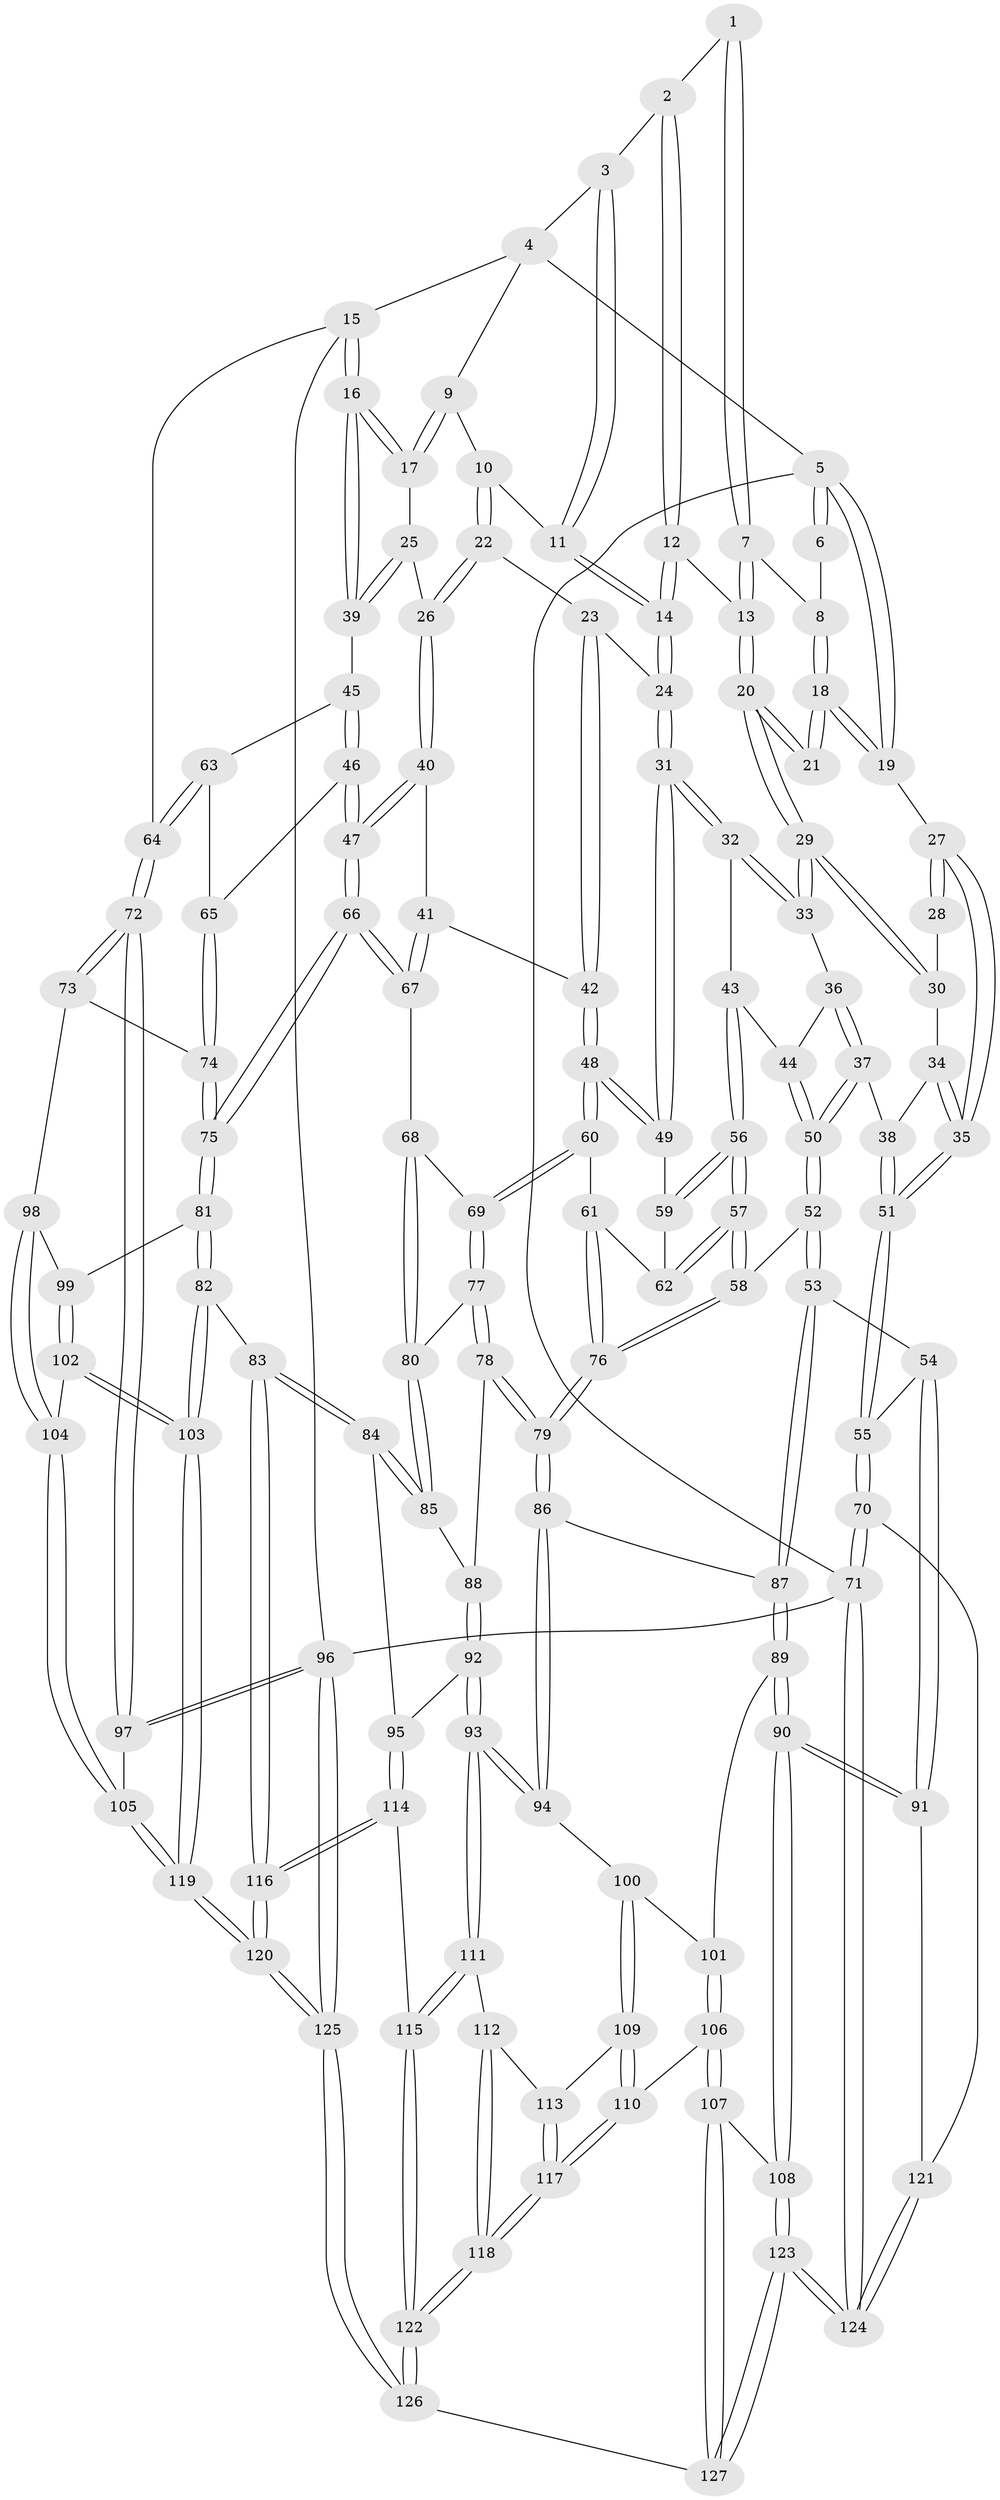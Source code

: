 // Generated by graph-tools (version 1.1) at 2025/51/03/09/25 03:51:06]
// undirected, 127 vertices, 314 edges
graph export_dot {
graph [start="1"]
  node [color=gray90,style=filled];
  1 [pos="+0.2928857021393316+0"];
  2 [pos="+0.412608557180776+0"];
  3 [pos="+0.4863678287652073+0"];
  4 [pos="+0.8045597188536251+0"];
  5 [pos="+0+0"];
  6 [pos="+0.12876984348907392+0"];
  7 [pos="+0.22371711353143567+0.1046333065876205"];
  8 [pos="+0.15342038554648094+0.08349533821390924"];
  9 [pos="+0.794782569069839+0.024246912455386887"];
  10 [pos="+0.6628449390151125+0.13725739060225745"];
  11 [pos="+0.5934839063969871+0.07119204684728837"];
  12 [pos="+0.3621701329477627+0.15707310412639358"];
  13 [pos="+0.27413205772695814+0.1502889376257742"];
  14 [pos="+0.39677954218275496+0.21879253727437867"];
  15 [pos="+1+0.0995911318187742"];
  16 [pos="+1+0.10603411126228979"];
  17 [pos="+0.928500833166513+0.15765328383713303"];
  18 [pos="+0.11678891846057989+0.12337665674643539"];
  19 [pos="+0+0"];
  20 [pos="+0.15406319553289577+0.22914419025320518"];
  21 [pos="+0.12327676856388549+0.18868375031231419"];
  22 [pos="+0.6726971577177161+0.23912773983596844"];
  23 [pos="+0.5998722864797165+0.25071157045676645"];
  24 [pos="+0.4034139395060178+0.24513841204208445"];
  25 [pos="+0.8311566761172962+0.25274691577619834"];
  26 [pos="+0.6805008061495196+0.24706261550567774"];
  27 [pos="+0+0.08044134875543277"];
  28 [pos="+0.04466890570974973+0.1968320151616595"];
  29 [pos="+0.15366642511513082+0.27539219168718787"];
  30 [pos="+0.054820641333155964+0.28488515880820464"];
  31 [pos="+0.380442887701104+0.3119429756362725"];
  32 [pos="+0.24033680942321445+0.3214765378893885"];
  33 [pos="+0.16420683303758987+0.294192213102422"];
  34 [pos="+0.015410517848768285+0.30060009988907077"];
  35 [pos="+0+0.1967556386692322"];
  36 [pos="+0.16092429024287738+0.30085546170412214"];
  37 [pos="+0.07031545669665577+0.39267245241455484"];
  38 [pos="+0.05541789886204624+0.3915632120926734"];
  39 [pos="+0.871751851364715+0.3528888715918454"];
  40 [pos="+0.6714843942085892+0.43252552726993515"];
  41 [pos="+0.5556760388779977+0.45522110642736874"];
  42 [pos="+0.4989145023366444+0.44839026012932426"];
  43 [pos="+0.21785358056808699+0.41933028683682755"];
  44 [pos="+0.15976776758636063+0.40556698272621555"];
  45 [pos="+0.8798477653359636+0.3861969206049623"];
  46 [pos="+0.7304806726878152+0.4735006968728573"];
  47 [pos="+0.7133488587911616+0.47300454614338333"];
  48 [pos="+0.49628104203258017+0.4485209944983695"];
  49 [pos="+0.38549279372080536+0.3321055244779352"];
  50 [pos="+0.12248209545449552+0.4476901689470803"];
  51 [pos="+0+0.5885362535619882"];
  52 [pos="+0.1473175765627559+0.5931855197305835"];
  53 [pos="+0.1231795900747418+0.6093802994523665"];
  54 [pos="+0.05538470338139781+0.6236575607231306"];
  55 [pos="+0+0.6083966369321296"];
  56 [pos="+0.24308806946826883+0.490035155053338"];
  57 [pos="+0.22181460800664804+0.5501115064776458"];
  58 [pos="+0.1950896280040376+0.5822704783202266"];
  59 [pos="+0.3471620111158737+0.39601908899110266"];
  60 [pos="+0.449872144074134+0.5478884126129375"];
  61 [pos="+0.4290298849990027+0.5525211488569967"];
  62 [pos="+0.3589535211933393+0.5237260560854125"];
  63 [pos="+0.9324100660978615+0.4209689955571839"];
  64 [pos="+1+0.5341589486115186"];
  65 [pos="+0.8038027918707497+0.528241880423234"];
  66 [pos="+0.6686326950174281+0.6523130674502992"];
  67 [pos="+0.5938868471728427+0.6348240404977763"];
  68 [pos="+0.5616675664519007+0.638726375286356"];
  69 [pos="+0.47321173752445633+0.5850857766156812"];
  70 [pos="+0+0.7661292334543435"];
  71 [pos="+0+1"];
  72 [pos="+1+0.5831340948706567"];
  73 [pos="+0.9513202078793122+0.6348644322400341"];
  74 [pos="+0.9200920881451315+0.6284125288814214"];
  75 [pos="+0.6873251387658611+0.6809571045978107"];
  76 [pos="+0.3234259871005705+0.6651584124129527"];
  77 [pos="+0.424829952801086+0.7146475774026871"];
  78 [pos="+0.4235736401855562+0.7155879546053338"];
  79 [pos="+0.3415224424644149+0.7010195399221"];
  80 [pos="+0.5192708575897832+0.6975254021640562"];
  81 [pos="+0.6866200797801085+0.7031052233859698"];
  82 [pos="+0.6631758531813854+0.7926992315268144"];
  83 [pos="+0.6299320474100907+0.7980636759568737"];
  84 [pos="+0.5556361225004518+0.8015751305791808"];
  85 [pos="+0.5384279505518137+0.7568387085720619"];
  86 [pos="+0.3224403519524702+0.7449660958519936"];
  87 [pos="+0.19223263050324207+0.757198190381519"];
  88 [pos="+0.42949542791698736+0.7304901693881752"];
  89 [pos="+0.19085697318764097+0.808548802467662"];
  90 [pos="+0.12879707240722357+0.8701576645634369"];
  91 [pos="+0.10295981311297539+0.8580247252382733"];
  92 [pos="+0.4558632335116854+0.8042966843796189"];
  93 [pos="+0.43253309137039414+0.8302650115691462"];
  94 [pos="+0.3211202002344272+0.7737400079744703"];
  95 [pos="+0.5344962800436551+0.8140370572945633"];
  96 [pos="+1+1"];
  97 [pos="+1+0.9396848014901138"];
  98 [pos="+0.8857868997030257+0.7609074810412273"];
  99 [pos="+0.832853830490564+0.772387035083244"];
  100 [pos="+0.3063113471628201+0.8164765002921405"];
  101 [pos="+0.23611567042333947+0.823591243559974"];
  102 [pos="+0.7506839671889637+0.8556198490698658"];
  103 [pos="+0.7092768387327736+0.8717127278157596"];
  104 [pos="+0.8962744427336071+0.8563627145386721"];
  105 [pos="+0.9142626473802381+0.8848702849415484"];
  106 [pos="+0.2471621324195358+0.9211555895866966"];
  107 [pos="+0.20522662578204115+0.931822355791103"];
  108 [pos="+0.14968639444920903+0.9226259683015973"];
  109 [pos="+0.3064543011776729+0.8168669597481182"];
  110 [pos="+0.2693700804016561+0.9228205846704879"];
  111 [pos="+0.41613472562811304+0.8692062937172901"];
  112 [pos="+0.37141370774715193+0.8673548087342204"];
  113 [pos="+0.344070250550972+0.8530175032973637"];
  114 [pos="+0.5245433491563506+0.889130086750518"];
  115 [pos="+0.4340781008906904+0.9139889636401394"];
  116 [pos="+0.5552954023920459+0.9349604905560852"];
  117 [pos="+0.2953545052353506+0.9396334748579558"];
  118 [pos="+0.31867063825265524+0.9621990298917917"];
  119 [pos="+0.7100415363822363+1"];
  120 [pos="+0.688142712109612+1"];
  121 [pos="+0.06770972106110591+0.861803234850538"];
  122 [pos="+0.4069461298216969+1"];
  123 [pos="+0+1"];
  124 [pos="+0+1"];
  125 [pos="+0.6873487480335022+1"];
  126 [pos="+0.4310500997296182+1"];
  127 [pos="+0.32463528651179074+1"];
  1 -- 2;
  1 -- 7;
  1 -- 7;
  2 -- 3;
  2 -- 12;
  2 -- 12;
  3 -- 4;
  3 -- 11;
  3 -- 11;
  4 -- 5;
  4 -- 9;
  4 -- 15;
  5 -- 6;
  5 -- 6;
  5 -- 19;
  5 -- 19;
  5 -- 71;
  6 -- 8;
  7 -- 8;
  7 -- 13;
  7 -- 13;
  8 -- 18;
  8 -- 18;
  9 -- 10;
  9 -- 17;
  9 -- 17;
  10 -- 11;
  10 -- 22;
  10 -- 22;
  11 -- 14;
  11 -- 14;
  12 -- 13;
  12 -- 14;
  12 -- 14;
  13 -- 20;
  13 -- 20;
  14 -- 24;
  14 -- 24;
  15 -- 16;
  15 -- 16;
  15 -- 64;
  15 -- 96;
  16 -- 17;
  16 -- 17;
  16 -- 39;
  16 -- 39;
  17 -- 25;
  18 -- 19;
  18 -- 19;
  18 -- 21;
  18 -- 21;
  19 -- 27;
  20 -- 21;
  20 -- 21;
  20 -- 29;
  20 -- 29;
  22 -- 23;
  22 -- 26;
  22 -- 26;
  23 -- 24;
  23 -- 42;
  23 -- 42;
  24 -- 31;
  24 -- 31;
  25 -- 26;
  25 -- 39;
  25 -- 39;
  26 -- 40;
  26 -- 40;
  27 -- 28;
  27 -- 28;
  27 -- 35;
  27 -- 35;
  28 -- 30;
  29 -- 30;
  29 -- 30;
  29 -- 33;
  29 -- 33;
  30 -- 34;
  31 -- 32;
  31 -- 32;
  31 -- 49;
  31 -- 49;
  32 -- 33;
  32 -- 33;
  32 -- 43;
  33 -- 36;
  34 -- 35;
  34 -- 35;
  34 -- 38;
  35 -- 51;
  35 -- 51;
  36 -- 37;
  36 -- 37;
  36 -- 44;
  37 -- 38;
  37 -- 50;
  37 -- 50;
  38 -- 51;
  38 -- 51;
  39 -- 45;
  40 -- 41;
  40 -- 47;
  40 -- 47;
  41 -- 42;
  41 -- 67;
  41 -- 67;
  42 -- 48;
  42 -- 48;
  43 -- 44;
  43 -- 56;
  43 -- 56;
  44 -- 50;
  44 -- 50;
  45 -- 46;
  45 -- 46;
  45 -- 63;
  46 -- 47;
  46 -- 47;
  46 -- 65;
  47 -- 66;
  47 -- 66;
  48 -- 49;
  48 -- 49;
  48 -- 60;
  48 -- 60;
  49 -- 59;
  50 -- 52;
  50 -- 52;
  51 -- 55;
  51 -- 55;
  52 -- 53;
  52 -- 53;
  52 -- 58;
  53 -- 54;
  53 -- 87;
  53 -- 87;
  54 -- 55;
  54 -- 91;
  54 -- 91;
  55 -- 70;
  55 -- 70;
  56 -- 57;
  56 -- 57;
  56 -- 59;
  56 -- 59;
  57 -- 58;
  57 -- 58;
  57 -- 62;
  57 -- 62;
  58 -- 76;
  58 -- 76;
  59 -- 62;
  60 -- 61;
  60 -- 69;
  60 -- 69;
  61 -- 62;
  61 -- 76;
  61 -- 76;
  63 -- 64;
  63 -- 64;
  63 -- 65;
  64 -- 72;
  64 -- 72;
  65 -- 74;
  65 -- 74;
  66 -- 67;
  66 -- 67;
  66 -- 75;
  66 -- 75;
  67 -- 68;
  68 -- 69;
  68 -- 80;
  68 -- 80;
  69 -- 77;
  69 -- 77;
  70 -- 71;
  70 -- 71;
  70 -- 121;
  71 -- 124;
  71 -- 124;
  71 -- 96;
  72 -- 73;
  72 -- 73;
  72 -- 97;
  72 -- 97;
  73 -- 74;
  73 -- 98;
  74 -- 75;
  74 -- 75;
  75 -- 81;
  75 -- 81;
  76 -- 79;
  76 -- 79;
  77 -- 78;
  77 -- 78;
  77 -- 80;
  78 -- 79;
  78 -- 79;
  78 -- 88;
  79 -- 86;
  79 -- 86;
  80 -- 85;
  80 -- 85;
  81 -- 82;
  81 -- 82;
  81 -- 99;
  82 -- 83;
  82 -- 103;
  82 -- 103;
  83 -- 84;
  83 -- 84;
  83 -- 116;
  83 -- 116;
  84 -- 85;
  84 -- 85;
  84 -- 95;
  85 -- 88;
  86 -- 87;
  86 -- 94;
  86 -- 94;
  87 -- 89;
  87 -- 89;
  88 -- 92;
  88 -- 92;
  89 -- 90;
  89 -- 90;
  89 -- 101;
  90 -- 91;
  90 -- 91;
  90 -- 108;
  90 -- 108;
  91 -- 121;
  92 -- 93;
  92 -- 93;
  92 -- 95;
  93 -- 94;
  93 -- 94;
  93 -- 111;
  93 -- 111;
  94 -- 100;
  95 -- 114;
  95 -- 114;
  96 -- 97;
  96 -- 97;
  96 -- 125;
  96 -- 125;
  97 -- 105;
  98 -- 99;
  98 -- 104;
  98 -- 104;
  99 -- 102;
  99 -- 102;
  100 -- 101;
  100 -- 109;
  100 -- 109;
  101 -- 106;
  101 -- 106;
  102 -- 103;
  102 -- 103;
  102 -- 104;
  103 -- 119;
  103 -- 119;
  104 -- 105;
  104 -- 105;
  105 -- 119;
  105 -- 119;
  106 -- 107;
  106 -- 107;
  106 -- 110;
  107 -- 108;
  107 -- 127;
  107 -- 127;
  108 -- 123;
  108 -- 123;
  109 -- 110;
  109 -- 110;
  109 -- 113;
  110 -- 117;
  110 -- 117;
  111 -- 112;
  111 -- 115;
  111 -- 115;
  112 -- 113;
  112 -- 118;
  112 -- 118;
  113 -- 117;
  113 -- 117;
  114 -- 115;
  114 -- 116;
  114 -- 116;
  115 -- 122;
  115 -- 122;
  116 -- 120;
  116 -- 120;
  117 -- 118;
  117 -- 118;
  118 -- 122;
  118 -- 122;
  119 -- 120;
  119 -- 120;
  120 -- 125;
  120 -- 125;
  121 -- 124;
  121 -- 124;
  122 -- 126;
  122 -- 126;
  123 -- 124;
  123 -- 124;
  123 -- 127;
  123 -- 127;
  125 -- 126;
  125 -- 126;
  126 -- 127;
}

